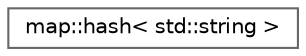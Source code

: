 digraph "类继承关系图"
{
 // LATEX_PDF_SIZE
  bgcolor="transparent";
  edge [fontname=Helvetica,fontsize=10,labelfontname=Helvetica,labelfontsize=10];
  node [fontname=Helvetica,fontsize=10,shape=box,height=0.2,width=0.4];
  rankdir="LR";
  Node0 [id="Node000000",label="map::hash\< std::string \>",height=0.2,width=0.4,color="grey40", fillcolor="white", style="filled",URL="$structmap_1_1hash_3_01std_1_1string_01_4.html",tooltip=" "];
}
